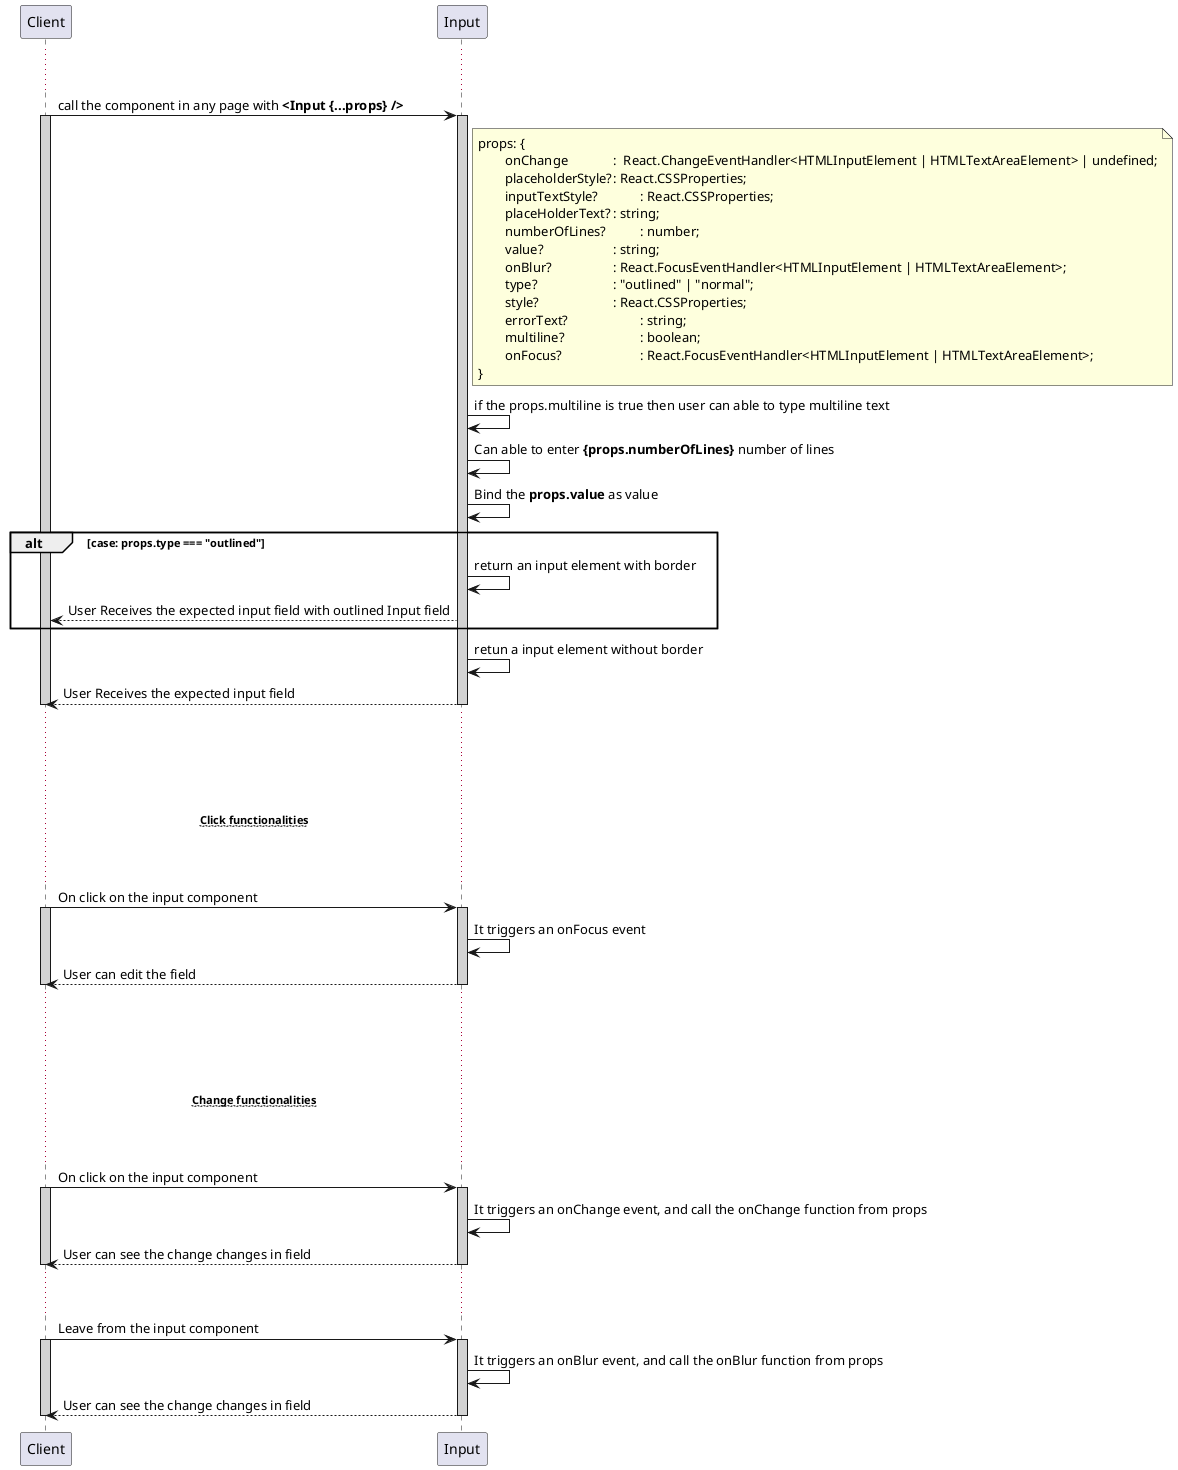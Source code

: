 @startuml Input Component Sequence

participant Client 
participant Input 
... ...
Client -> Input : call the component in any page with **<Input {...props} />**
activate Client #D3D3D3
activate Input #D3D3D3
    note right of Input : props: {\n\tonChange \t\t:  React.ChangeEventHandler<HTMLInputElement | HTMLTextAreaElement> | undefined;\n\tplaceholderStyle?\t: React.CSSProperties;\n\tinputTextStyle?\t\t: React.CSSProperties;\n\tplaceHolderText?\t: string;\n\tnumberOfLines?\t\t: number;\n\tvalue?\t\t\t: string;\n\tonBlur?\t\t\t: React.FocusEventHandler<HTMLInputElement | HTMLTextAreaElement>;\n\ttype?\t\t\t: "outlined" | "normal";\n\tstyle?\t\t\t: React.CSSProperties;\n\terrorText?\t\t\t: string;\n\tmultiline?\t\t\t: boolean;\n\tonFocus?\t\t\t: React.FocusEventHandler<HTMLInputElement | HTMLTextAreaElement>;\n}
    Input -> Input : if the props.multiline is true then user can able to type multiline text
    Input -> Input : Can able to enter **{props.numberOfLines}** number of lines
    Input -> Input : Bind the **props.value** as value
    alt case: props.type === "outlined"
        Input -> Input : return an input element with border
        Client <-- Input : User Receives the expected input field with outlined Input field
    end
    Input -> Input : retun a input element without border
    Client <-- Input : User Receives the expected input field 
deactivate Client
deactivate Input

... ...
... ...
...~~**Click functionalities**~~...
... ...
Client -> Input : On click on the input component
activate Client #D3D3D3
activate Input #D3D3D3
    Input -> Input : It triggers an onFocus event
    Client <-- Input : User can edit the field 
deactivate Client
deactivate Input

... ...
... ...
...~~**Change functionalities**~~...
... ...
Client -> Input : On click on the input component
activate Client #D3D3D3
activate Input #D3D3D3
    Input -> Input : It triggers an onChange event, and call the onChange function from props
    Client <-- Input : User can see the change changes in field
deactivate Client
deactivate Input

... ...
Client -> Input : Leave from the input component
activate Client #D3D3D3
activate Input #D3D3D3
    Input -> Input : It triggers an onBlur event, and call the onBlur function from props
    Client <-- Input : User can see the change changes in field
deactivate Client
deactivate Input

@enduml